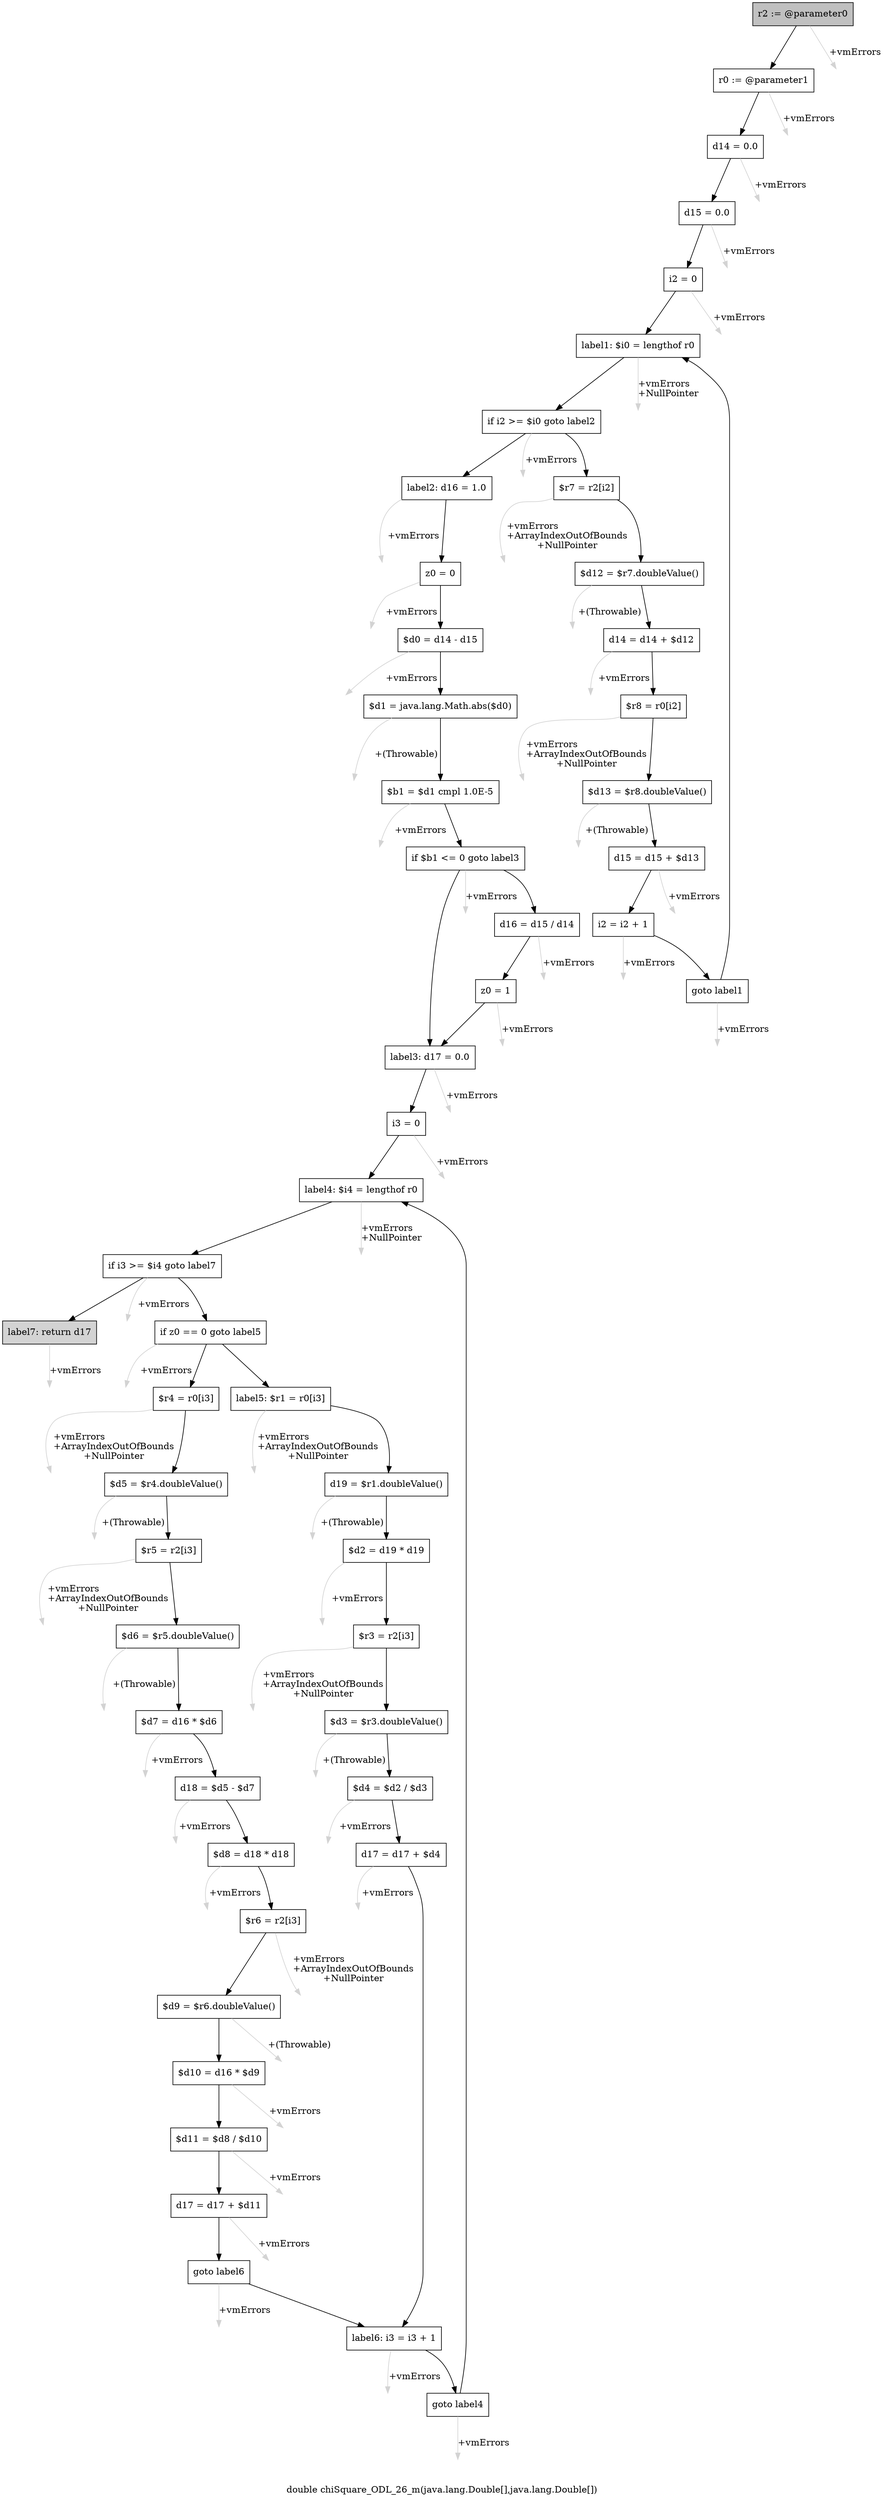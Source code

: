 digraph "double chiSquare_ODL_26_m(java.lang.Double[],java.lang.Double[])" {
    label="double chiSquare_ODL_26_m(java.lang.Double[],java.lang.Double[])";
    node [shape=box];
    "0" [style=filled,fillcolor=gray,label="r2 := @parameter0",];
    "1" [label="r0 := @parameter1",];
    "0"->"1" [color=black,];
    "51" [style=invis,label="Esc",];
    "0"->"51" [color=lightgray,label="\l+vmErrors",];
    "2" [label="d14 = 0.0",];
    "1"->"2" [color=black,];
    "52" [style=invis,label="Esc",];
    "1"->"52" [color=lightgray,label="\l+vmErrors",];
    "3" [label="d15 = 0.0",];
    "2"->"3" [color=black,];
    "53" [style=invis,label="Esc",];
    "2"->"53" [color=lightgray,label="\l+vmErrors",];
    "4" [label="i2 = 0",];
    "3"->"4" [color=black,];
    "54" [style=invis,label="Esc",];
    "3"->"54" [color=lightgray,label="\l+vmErrors",];
    "5" [label="label1: $i0 = lengthof r0",];
    "4"->"5" [color=black,];
    "55" [style=invis,label="Esc",];
    "4"->"55" [color=lightgray,label="\l+vmErrors",];
    "6" [label="if i2 >= $i0 goto label2",];
    "5"->"6" [color=black,];
    "56" [style=invis,label="Esc",];
    "5"->"56" [color=lightgray,label="\l+vmErrors\l+NullPointer",];
    "7" [label="$r7 = r2[i2]",];
    "6"->"7" [color=black,];
    "15" [label="label2: d16 = 1.0",];
    "6"->"15" [color=black,];
    "57" [style=invis,label="Esc",];
    "6"->"57" [color=lightgray,label="\l+vmErrors",];
    "8" [label="$d12 = $r7.doubleValue()",];
    "7"->"8" [color=black,];
    "58" [style=invis,label="Esc",];
    "7"->"58" [color=lightgray,label="\l+vmErrors\l+ArrayIndexOutOfBounds\l+NullPointer",];
    "9" [label="d14 = d14 + $d12",];
    "8"->"9" [color=black,];
    "59" [style=invis,label="Esc",];
    "8"->"59" [color=lightgray,label="\l+(Throwable)",];
    "10" [label="$r8 = r0[i2]",];
    "9"->"10" [color=black,];
    "60" [style=invis,label="Esc",];
    "9"->"60" [color=lightgray,label="\l+vmErrors",];
    "11" [label="$d13 = $r8.doubleValue()",];
    "10"->"11" [color=black,];
    "61" [style=invis,label="Esc",];
    "10"->"61" [color=lightgray,label="\l+vmErrors\l+ArrayIndexOutOfBounds\l+NullPointer",];
    "12" [label="d15 = d15 + $d13",];
    "11"->"12" [color=black,];
    "62" [style=invis,label="Esc",];
    "11"->"62" [color=lightgray,label="\l+(Throwable)",];
    "13" [label="i2 = i2 + 1",];
    "12"->"13" [color=black,];
    "63" [style=invis,label="Esc",];
    "12"->"63" [color=lightgray,label="\l+vmErrors",];
    "14" [label="goto label1",];
    "13"->"14" [color=black,];
    "64" [style=invis,label="Esc",];
    "13"->"64" [color=lightgray,label="\l+vmErrors",];
    "14"->"5" [color=black,];
    "65" [style=invis,label="Esc",];
    "14"->"65" [color=lightgray,label="\l+vmErrors",];
    "16" [label="z0 = 0",];
    "15"->"16" [color=black,];
    "66" [style=invis,label="Esc",];
    "15"->"66" [color=lightgray,label="\l+vmErrors",];
    "17" [label="$d0 = d14 - d15",];
    "16"->"17" [color=black,];
    "67" [style=invis,label="Esc",];
    "16"->"67" [color=lightgray,label="\l+vmErrors",];
    "18" [label="$d1 = java.lang.Math.abs($d0)",];
    "17"->"18" [color=black,];
    "68" [style=invis,label="Esc",];
    "17"->"68" [color=lightgray,label="\l+vmErrors",];
    "19" [label="$b1 = $d1 cmpl 1.0E-5",];
    "18"->"19" [color=black,];
    "69" [style=invis,label="Esc",];
    "18"->"69" [color=lightgray,label="\l+(Throwable)",];
    "20" [label="if $b1 <= 0 goto label3",];
    "19"->"20" [color=black,];
    "70" [style=invis,label="Esc",];
    "19"->"70" [color=lightgray,label="\l+vmErrors",];
    "21" [label="d16 = d15 / d14",];
    "20"->"21" [color=black,];
    "23" [label="label3: d17 = 0.0",];
    "20"->"23" [color=black,];
    "71" [style=invis,label="Esc",];
    "20"->"71" [color=lightgray,label="\l+vmErrors",];
    "22" [label="z0 = 1",];
    "21"->"22" [color=black,];
    "72" [style=invis,label="Esc",];
    "21"->"72" [color=lightgray,label="\l+vmErrors",];
    "22"->"23" [color=black,];
    "73" [style=invis,label="Esc",];
    "22"->"73" [color=lightgray,label="\l+vmErrors",];
    "24" [label="i3 = 0",];
    "23"->"24" [color=black,];
    "74" [style=invis,label="Esc",];
    "23"->"74" [color=lightgray,label="\l+vmErrors",];
    "25" [label="label4: $i4 = lengthof r0",];
    "24"->"25" [color=black,];
    "75" [style=invis,label="Esc",];
    "24"->"75" [color=lightgray,label="\l+vmErrors",];
    "26" [label="if i3 >= $i4 goto label7",];
    "25"->"26" [color=black,];
    "76" [style=invis,label="Esc",];
    "25"->"76" [color=lightgray,label="\l+vmErrors\l+NullPointer",];
    "27" [label="if z0 == 0 goto label5",];
    "26"->"27" [color=black,];
    "50" [style=filled,fillcolor=lightgray,label="label7: return d17",];
    "26"->"50" [color=black,];
    "77" [style=invis,label="Esc",];
    "26"->"77" [color=lightgray,label="\l+vmErrors",];
    "28" [label="$r4 = r0[i3]",];
    "27"->"28" [color=black,];
    "41" [label="label5: $r1 = r0[i3]",];
    "27"->"41" [color=black,];
    "78" [style=invis,label="Esc",];
    "27"->"78" [color=lightgray,label="\l+vmErrors",];
    "29" [label="$d5 = $r4.doubleValue()",];
    "28"->"29" [color=black,];
    "79" [style=invis,label="Esc",];
    "28"->"79" [color=lightgray,label="\l+vmErrors\l+ArrayIndexOutOfBounds\l+NullPointer",];
    "30" [label="$r5 = r2[i3]",];
    "29"->"30" [color=black,];
    "80" [style=invis,label="Esc",];
    "29"->"80" [color=lightgray,label="\l+(Throwable)",];
    "31" [label="$d6 = $r5.doubleValue()",];
    "30"->"31" [color=black,];
    "81" [style=invis,label="Esc",];
    "30"->"81" [color=lightgray,label="\l+vmErrors\l+ArrayIndexOutOfBounds\l+NullPointer",];
    "32" [label="$d7 = d16 * $d6",];
    "31"->"32" [color=black,];
    "82" [style=invis,label="Esc",];
    "31"->"82" [color=lightgray,label="\l+(Throwable)",];
    "33" [label="d18 = $d5 - $d7",];
    "32"->"33" [color=black,];
    "83" [style=invis,label="Esc",];
    "32"->"83" [color=lightgray,label="\l+vmErrors",];
    "34" [label="$d8 = d18 * d18",];
    "33"->"34" [color=black,];
    "84" [style=invis,label="Esc",];
    "33"->"84" [color=lightgray,label="\l+vmErrors",];
    "35" [label="$r6 = r2[i3]",];
    "34"->"35" [color=black,];
    "85" [style=invis,label="Esc",];
    "34"->"85" [color=lightgray,label="\l+vmErrors",];
    "36" [label="$d9 = $r6.doubleValue()",];
    "35"->"36" [color=black,];
    "86" [style=invis,label="Esc",];
    "35"->"86" [color=lightgray,label="\l+vmErrors\l+ArrayIndexOutOfBounds\l+NullPointer",];
    "37" [label="$d10 = d16 * $d9",];
    "36"->"37" [color=black,];
    "87" [style=invis,label="Esc",];
    "36"->"87" [color=lightgray,label="\l+(Throwable)",];
    "38" [label="$d11 = $d8 / $d10",];
    "37"->"38" [color=black,];
    "88" [style=invis,label="Esc",];
    "37"->"88" [color=lightgray,label="\l+vmErrors",];
    "39" [label="d17 = d17 + $d11",];
    "38"->"39" [color=black,];
    "89" [style=invis,label="Esc",];
    "38"->"89" [color=lightgray,label="\l+vmErrors",];
    "40" [label="goto label6",];
    "39"->"40" [color=black,];
    "90" [style=invis,label="Esc",];
    "39"->"90" [color=lightgray,label="\l+vmErrors",];
    "48" [label="label6: i3 = i3 + 1",];
    "40"->"48" [color=black,];
    "91" [style=invis,label="Esc",];
    "40"->"91" [color=lightgray,label="\l+vmErrors",];
    "42" [label="d19 = $r1.doubleValue()",];
    "41"->"42" [color=black,];
    "92" [style=invis,label="Esc",];
    "41"->"92" [color=lightgray,label="\l+vmErrors\l+ArrayIndexOutOfBounds\l+NullPointer",];
    "43" [label="$d2 = d19 * d19",];
    "42"->"43" [color=black,];
    "93" [style=invis,label="Esc",];
    "42"->"93" [color=lightgray,label="\l+(Throwable)",];
    "44" [label="$r3 = r2[i3]",];
    "43"->"44" [color=black,];
    "94" [style=invis,label="Esc",];
    "43"->"94" [color=lightgray,label="\l+vmErrors",];
    "45" [label="$d3 = $r3.doubleValue()",];
    "44"->"45" [color=black,];
    "95" [style=invis,label="Esc",];
    "44"->"95" [color=lightgray,label="\l+vmErrors\l+ArrayIndexOutOfBounds\l+NullPointer",];
    "46" [label="$d4 = $d2 / $d3",];
    "45"->"46" [color=black,];
    "96" [style=invis,label="Esc",];
    "45"->"96" [color=lightgray,label="\l+(Throwable)",];
    "47" [label="d17 = d17 + $d4",];
    "46"->"47" [color=black,];
    "97" [style=invis,label="Esc",];
    "46"->"97" [color=lightgray,label="\l+vmErrors",];
    "47"->"48" [color=black,];
    "98" [style=invis,label="Esc",];
    "47"->"98" [color=lightgray,label="\l+vmErrors",];
    "49" [label="goto label4",];
    "48"->"49" [color=black,];
    "99" [style=invis,label="Esc",];
    "48"->"99" [color=lightgray,label="\l+vmErrors",];
    "49"->"25" [color=black,];
    "100" [style=invis,label="Esc",];
    "49"->"100" [color=lightgray,label="\l+vmErrors",];
    "101" [style=invis,label="Esc",];
    "50"->"101" [color=lightgray,label="\l+vmErrors",];
}
